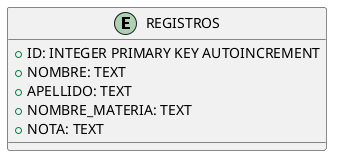 @startuml DER - Diseño de sistemas 1

entity "REGISTROS" {
    + ID: INTEGER PRIMARY KEY AUTOINCREMENT
    + NOMBRE: TEXT
    + APELLIDO: TEXT
    + NOMBRE_MATERIA: TEXT
    + NOTA: TEXT
}

@enduml